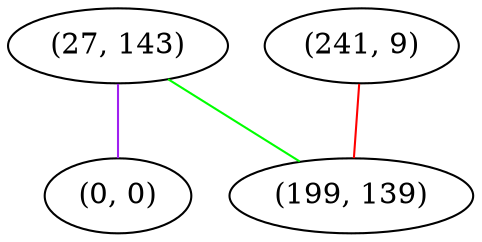 graph "" {
"(27, 143)";
"(0, 0)";
"(241, 9)";
"(199, 139)";
"(27, 143)" -- "(199, 139)"  [color=green, key=0, weight=2];
"(27, 143)" -- "(0, 0)"  [color=purple, key=0, weight=4];
"(241, 9)" -- "(199, 139)"  [color=red, key=0, weight=1];
}
